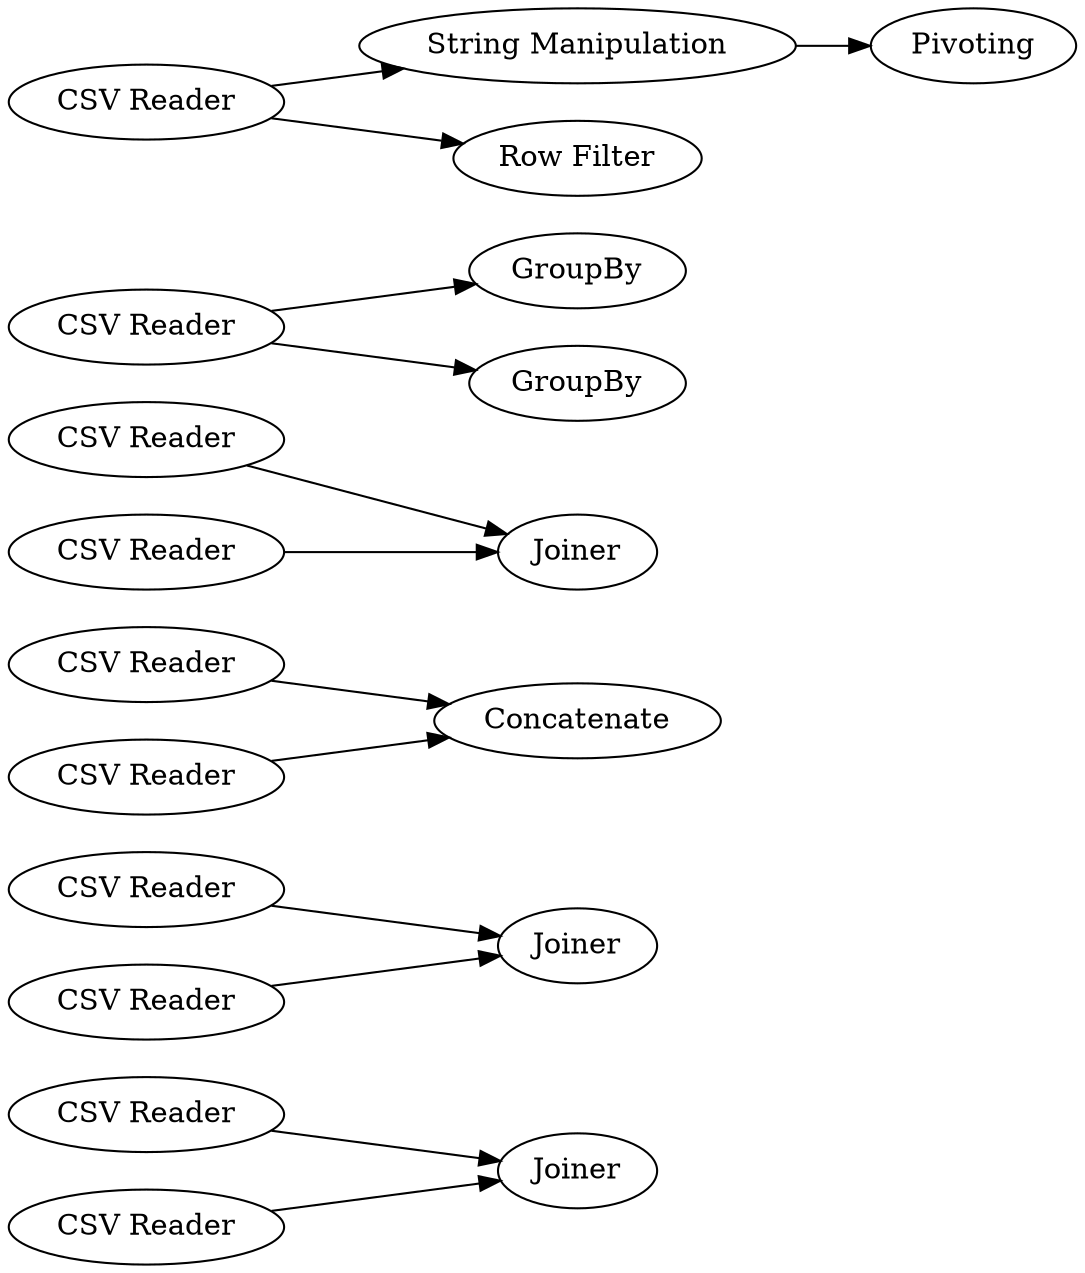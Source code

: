 digraph {
	"-3730855727978399727_19" [label="CSV Reader"]
	"-3730855727978399727_14" [label="CSV Reader"]
	"-3730855727978399727_22" [label="CSV Reader"]
	"-3730855727978399727_17" [label=Joiner]
	"-3730855727978399727_1" [label=GroupBy]
	"-3730855727978399727_13" [label=Joiner]
	"-3730855727978399727_10" [label=Pivoting]
	"-3730855727978399727_23" [label=Concatenate]
	"-3730855727978399727_21" [label="CSV Reader"]
	"-3730855727978399727_15" [label="CSV Reader"]
	"-3730855727978399727_20" [label=Joiner]
	"-3730855727978399727_18" [label="CSV Reader"]
	"-3730855727978399727_3" [label=GroupBy]
	"-4763577845660507095_9" [label="CSV Reader"]
	"-3730855727978399727_2" [label="CSV Reader"]
	"-4763577845660507095_21" [label="String Manipulation"]
	"-3730855727978399727_16" [label="CSV Reader"]
	"-3730855727978399727_11" [label="CSV Reader"]
	"-4763577845660507095_7" [label="Row Filter"]
	"-4763577845660507095_9" -> "-4763577845660507095_7"
	"-3730855727978399727_2" -> "-3730855727978399727_3"
	"-3730855727978399727_16" -> "-3730855727978399727_17"
	"-4763577845660507095_9" -> "-4763577845660507095_21"
	"-3730855727978399727_22" -> "-3730855727978399727_23"
	"-3730855727978399727_14" -> "-3730855727978399727_13"
	"-3730855727978399727_19" -> "-3730855727978399727_20"
	"-3730855727978399727_2" -> "-3730855727978399727_1"
	"-3730855727978399727_15" -> "-3730855727978399727_17"
	"-3730855727978399727_21" -> "-3730855727978399727_23"
	"-3730855727978399727_18" -> "-3730855727978399727_20"
	"-4763577845660507095_21" -> "-3730855727978399727_10"
	"-3730855727978399727_11" -> "-3730855727978399727_13"
	rankdir=LR
}
